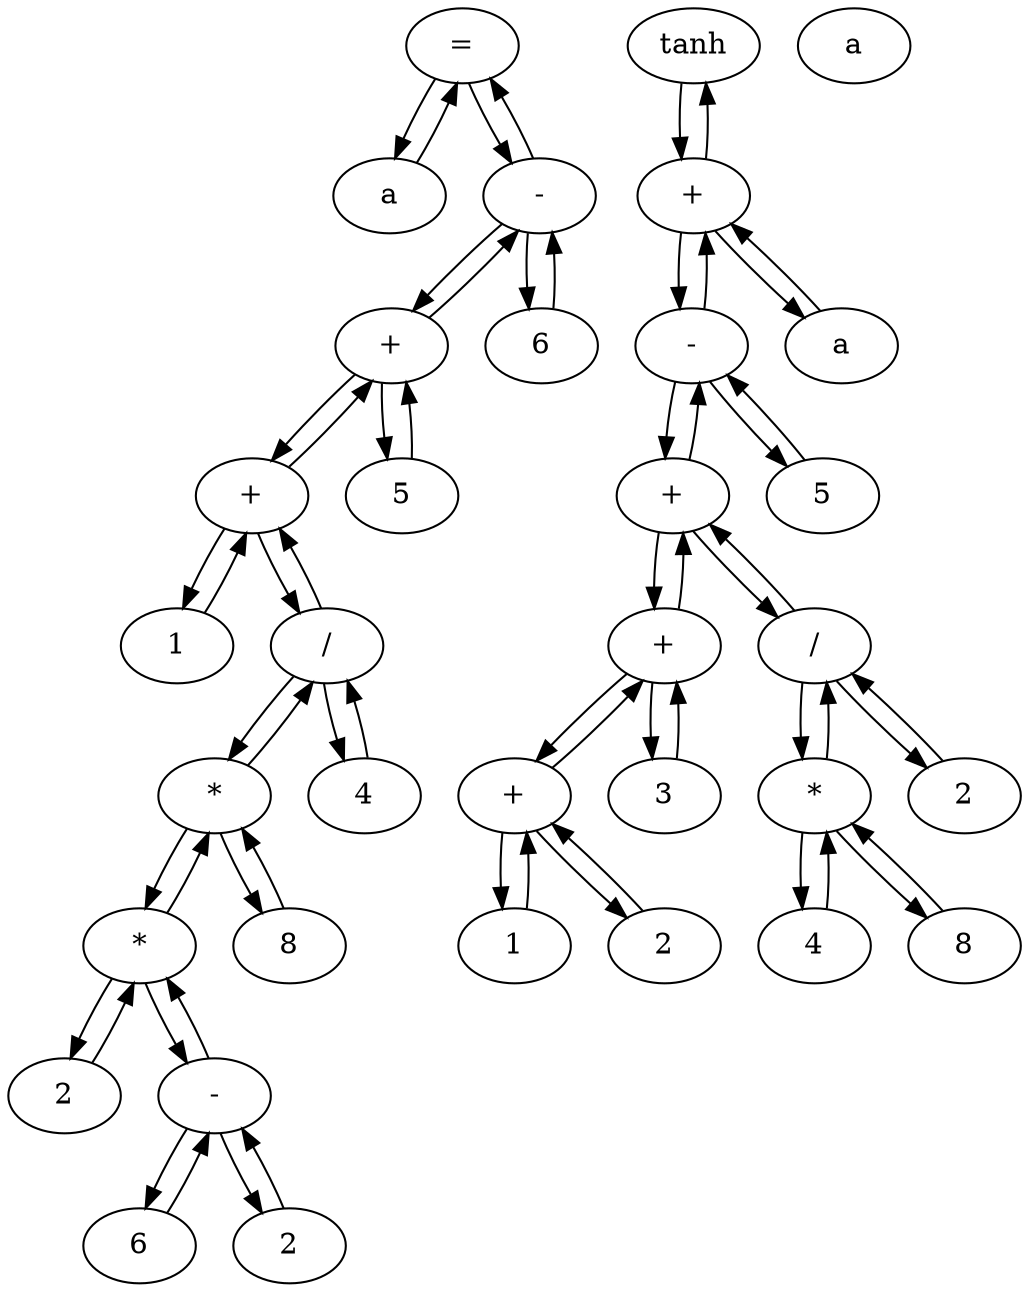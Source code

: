 digraph AST {
    1[label="="];
    2[label="a"];
    3[label="-"];
    4[label="+"];
    5[label="+"];
    6[label="1"];
    7[label="/"];
    8[label="*"];
    9[label="*"];
    10[label="2"];
    11[label="-"];
    12[label="6"];
    13[label="2"];
    14[label="8"];
    15[label="4"];
    16[label="5"];
    17[label="6"];
    18[label="tanh"];
    19[label="+"];
    20[label="-"];
    21[label="+"];
    22[label="+"];
    23[label="+"];
    24[label="1"];
    25[label="2"];
    26[label="3"];
    27[label="/"];
    28[label="*"];
    29[label="4"];
    30[label="8"];
    31[label="2"];
    32[label="5"];
    33[label="a"];
    34[label="a"];

    1->2;
    2->1;
    5->6;
    6->5;
    9->10;
    10->9;
    11->12;
    12->11;
    11->13;
    13->11;
    9->11;
    11->9;
    8->9;
    9->8;
    8->14;
    14->8;
    7->8;
    8->7;
    7->15;
    15->7;
    5->7;
    7->5;
    4->5;
    5->4;
    4->16;
    16->4;
    3->4;
    4->3;
    3->17;
    17->3;
    1->3;
    3->1;
    23->24;
    24->23;
    23->25;
    25->23;
    22->23;
    23->22;
    22->26;
    26->22;
    21->22;
    22->21;
    28->29;
    29->28;
    28->30;
    30->28;
    27->28;
    28->27;
    27->31;
    31->27;
    21->27;
    27->21;
    20->21;
    21->20;
    20->32;
    32->20;
    19->20;
    20->19;
    19->33;
    33->19;
    18->19;
    19->18;

}